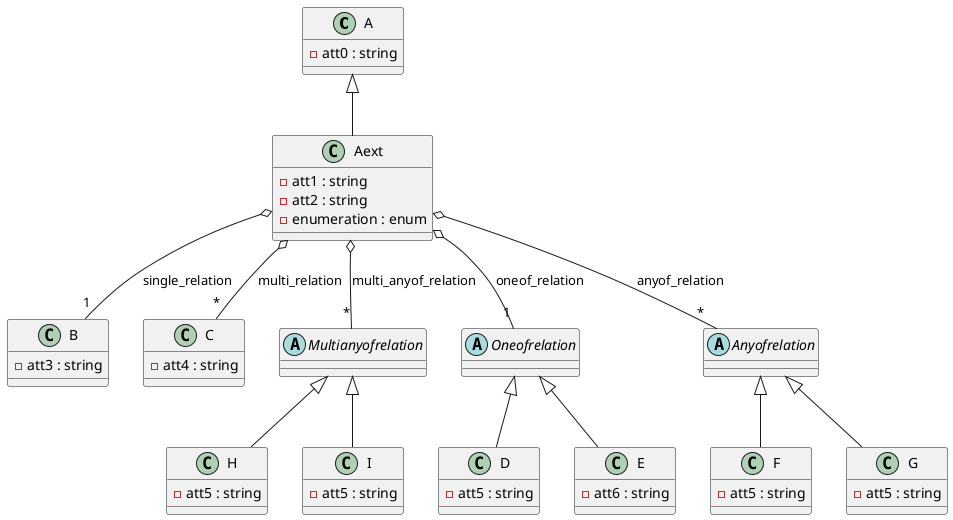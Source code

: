 @startuml
class A {
    -att0 : string
}
class Aext {
    -att1 : string
    -att2 : string
    -enumeration : enum
}
class B {
    -att3 : string
}
class C {
    -att4 : string
}
class D {
    -att5 : string
}
class E {
    -att6 : string
}
class F {
    -att5 : string
}
class G {
    -att5 : string
}
class H {
    -att5 : string
}
class I {
    -att5 : string
}
abstract class Multianyofrelation {
}
abstract class Oneofrelation {
}
abstract class Anyofrelation {
}
Aext o-- "*" Multianyofrelation : multi_anyof_relation
Multianyofrelation <|-- I
Multianyofrelation <|-- H
Aext o-- "1" B : single_relation
Aext o-- "*" C : multi_relation
Aext o-- "1" Oneofrelation : oneof_relation
Oneofrelation <|-- D
Oneofrelation <|-- E
Aext o-- "*" Anyofrelation : anyof_relation
Anyofrelation <|-- F
Anyofrelation <|-- G
A <|-- Aext

@enduml